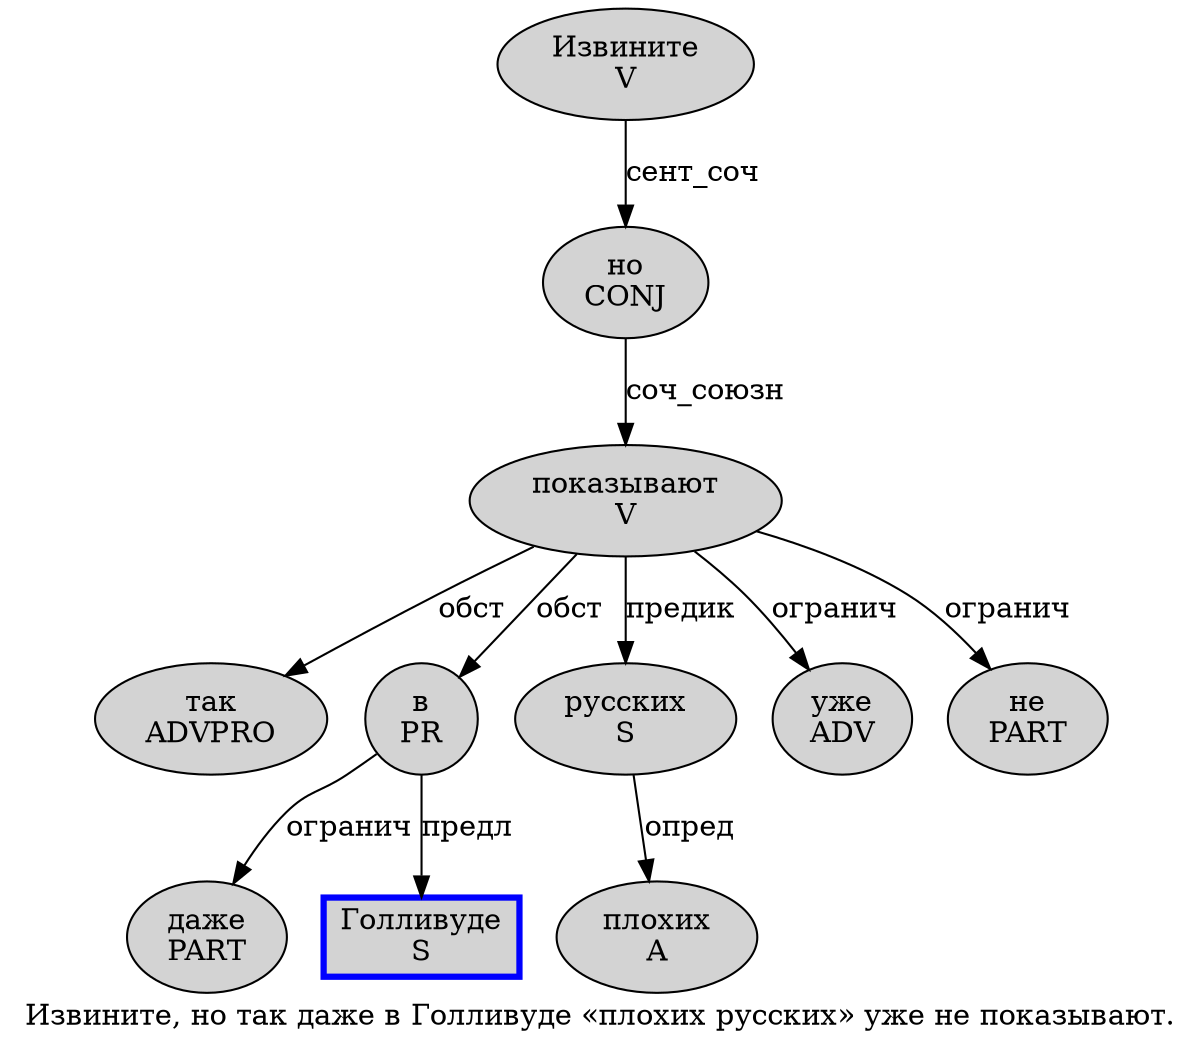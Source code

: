 digraph SENTENCE_3519 {
	graph [label="Извините, но так даже в Голливуде «плохих русских» уже не показывают."]
	node [style=filled]
		0 [label="Извините
V" color="" fillcolor=lightgray penwidth=1 shape=ellipse]
		2 [label="но
CONJ" color="" fillcolor=lightgray penwidth=1 shape=ellipse]
		3 [label="так
ADVPRO" color="" fillcolor=lightgray penwidth=1 shape=ellipse]
		4 [label="даже
PART" color="" fillcolor=lightgray penwidth=1 shape=ellipse]
		5 [label="в
PR" color="" fillcolor=lightgray penwidth=1 shape=ellipse]
		6 [label="Голливуде
S" color=blue fillcolor=lightgray penwidth=3 shape=box]
		8 [label="плохих
A" color="" fillcolor=lightgray penwidth=1 shape=ellipse]
		9 [label="русских
S" color="" fillcolor=lightgray penwidth=1 shape=ellipse]
		11 [label="уже
ADV" color="" fillcolor=lightgray penwidth=1 shape=ellipse]
		12 [label="не
PART" color="" fillcolor=lightgray penwidth=1 shape=ellipse]
		13 [label="показывают
V" color="" fillcolor=lightgray penwidth=1 shape=ellipse]
			5 -> 4 [label="огранич"]
			5 -> 6 [label="предл"]
			2 -> 13 [label="соч_союзн"]
			9 -> 8 [label="опред"]
			13 -> 3 [label="обст"]
			13 -> 5 [label="обст"]
			13 -> 9 [label="предик"]
			13 -> 11 [label="огранич"]
			13 -> 12 [label="огранич"]
			0 -> 2 [label="сент_соч"]
}